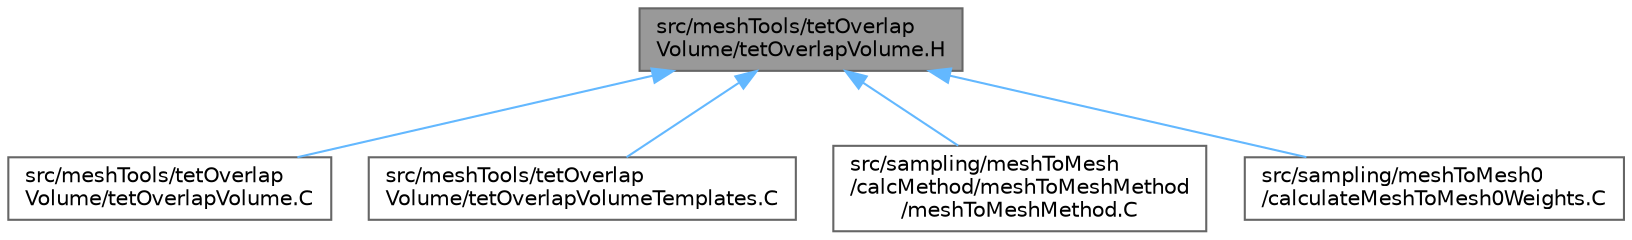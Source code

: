 digraph "src/meshTools/tetOverlapVolume/tetOverlapVolume.H"
{
 // LATEX_PDF_SIZE
  bgcolor="transparent";
  edge [fontname=Helvetica,fontsize=10,labelfontname=Helvetica,labelfontsize=10];
  node [fontname=Helvetica,fontsize=10,shape=box,height=0.2,width=0.4];
  Node1 [id="Node000001",label="src/meshTools/tetOverlap\lVolume/tetOverlapVolume.H",height=0.2,width=0.4,color="gray40", fillcolor="grey60", style="filled", fontcolor="black",tooltip=" "];
  Node1 -> Node2 [id="edge1_Node000001_Node000002",dir="back",color="steelblue1",style="solid",tooltip=" "];
  Node2 [id="Node000002",label="src/meshTools/tetOverlap\lVolume/tetOverlapVolume.C",height=0.2,width=0.4,color="grey40", fillcolor="white", style="filled",URL="$tetOverlapVolume_8C.html",tooltip=" "];
  Node1 -> Node3 [id="edge2_Node000001_Node000003",dir="back",color="steelblue1",style="solid",tooltip=" "];
  Node3 [id="Node000003",label="src/meshTools/tetOverlap\lVolume/tetOverlapVolumeTemplates.C",height=0.2,width=0.4,color="grey40", fillcolor="white", style="filled",URL="$tetOverlapVolumeTemplates_8C.html",tooltip=" "];
  Node1 -> Node4 [id="edge3_Node000001_Node000004",dir="back",color="steelblue1",style="solid",tooltip=" "];
  Node4 [id="Node000004",label="src/sampling/meshToMesh\l/calcMethod/meshToMeshMethod\l/meshToMeshMethod.C",height=0.2,width=0.4,color="grey40", fillcolor="white", style="filled",URL="$meshToMeshMethod_8C.html",tooltip=" "];
  Node1 -> Node5 [id="edge4_Node000001_Node000005",dir="back",color="steelblue1",style="solid",tooltip=" "];
  Node5 [id="Node000005",label="src/sampling/meshToMesh0\l/calculateMeshToMesh0Weights.C",height=0.2,width=0.4,color="grey40", fillcolor="white", style="filled",URL="$calculateMeshToMesh0Weights_8C.html",tooltip=" "];
}
